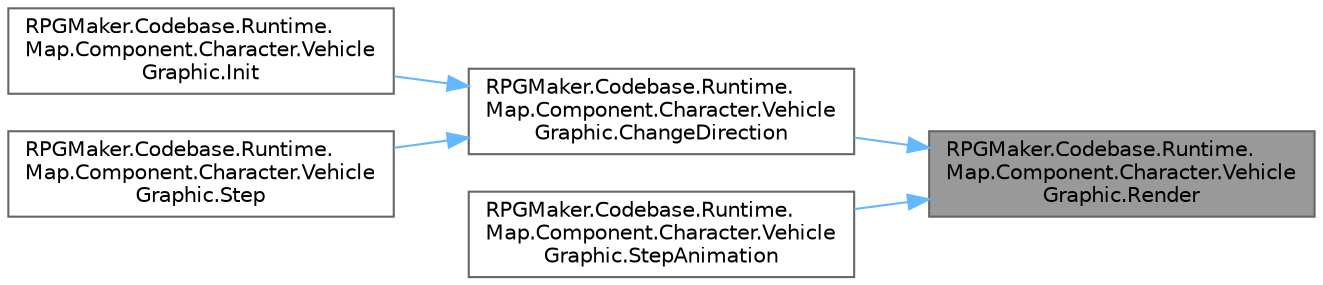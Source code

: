 digraph "RPGMaker.Codebase.Runtime.Map.Component.Character.VehicleGraphic.Render"
{
 // LATEX_PDF_SIZE
  bgcolor="transparent";
  edge [fontname=Helvetica,fontsize=10,labelfontname=Helvetica,labelfontsize=10];
  node [fontname=Helvetica,fontsize=10,shape=box,height=0.2,width=0.4];
  rankdir="RL";
  Node1 [id="Node000001",label="RPGMaker.Codebase.Runtime.\lMap.Component.Character.Vehicle\lGraphic.Render",height=0.2,width=0.4,color="gray40", fillcolor="grey60", style="filled", fontcolor="black",tooltip="😁 描画"];
  Node1 -> Node2 [id="edge1_Node000001_Node000002",dir="back",color="steelblue1",style="solid",tooltip=" "];
  Node2 [id="Node000002",label="RPGMaker.Codebase.Runtime.\lMap.Component.Character.Vehicle\lGraphic.ChangeDirection",height=0.2,width=0.4,color="grey40", fillcolor="white", style="filled",URL="$d7/d04/class_r_p_g_maker_1_1_codebase_1_1_runtime_1_1_map_1_1_component_1_1_character_1_1_vehicle_graphic.html#abfbf6d476137f757af574e032eb23377",tooltip="😁 向き変更"];
  Node2 -> Node3 [id="edge2_Node000002_Node000003",dir="back",color="steelblue1",style="solid",tooltip=" "];
  Node3 [id="Node000003",label="RPGMaker.Codebase.Runtime.\lMap.Component.Character.Vehicle\lGraphic.Init",height=0.2,width=0.4,color="grey40", fillcolor="white", style="filled",URL="$d7/d04/class_r_p_g_maker_1_1_codebase_1_1_runtime_1_1_map_1_1_component_1_1_character_1_1_vehicle_graphic.html#a6ee393ee1f7ac74bc8853ecc9ad471ba",tooltip="😁 初期化"];
  Node2 -> Node4 [id="edge3_Node000002_Node000004",dir="back",color="steelblue1",style="solid",tooltip=" "];
  Node4 [id="Node000004",label="RPGMaker.Codebase.Runtime.\lMap.Component.Character.Vehicle\lGraphic.Step",height=0.2,width=0.4,color="grey40", fillcolor="white", style="filled",URL="$d7/d04/class_r_p_g_maker_1_1_codebase_1_1_runtime_1_1_map_1_1_component_1_1_character_1_1_vehicle_graphic.html#a1fe5a871f4823f682e28327821bb8505",tooltip="😁 ステップ"];
  Node1 -> Node5 [id="edge4_Node000001_Node000005",dir="back",color="steelblue1",style="solid",tooltip=" "];
  Node5 [id="Node000005",label="RPGMaker.Codebase.Runtime.\lMap.Component.Character.Vehicle\lGraphic.StepAnimation",height=0.2,width=0.4,color="grey40", fillcolor="white", style="filled",URL="$d7/d04/class_r_p_g_maker_1_1_codebase_1_1_runtime_1_1_map_1_1_component_1_1_character_1_1_vehicle_graphic.html#ac58d45b6be54193b889038ca559e639e",tooltip="😁 動画移動"];
}
